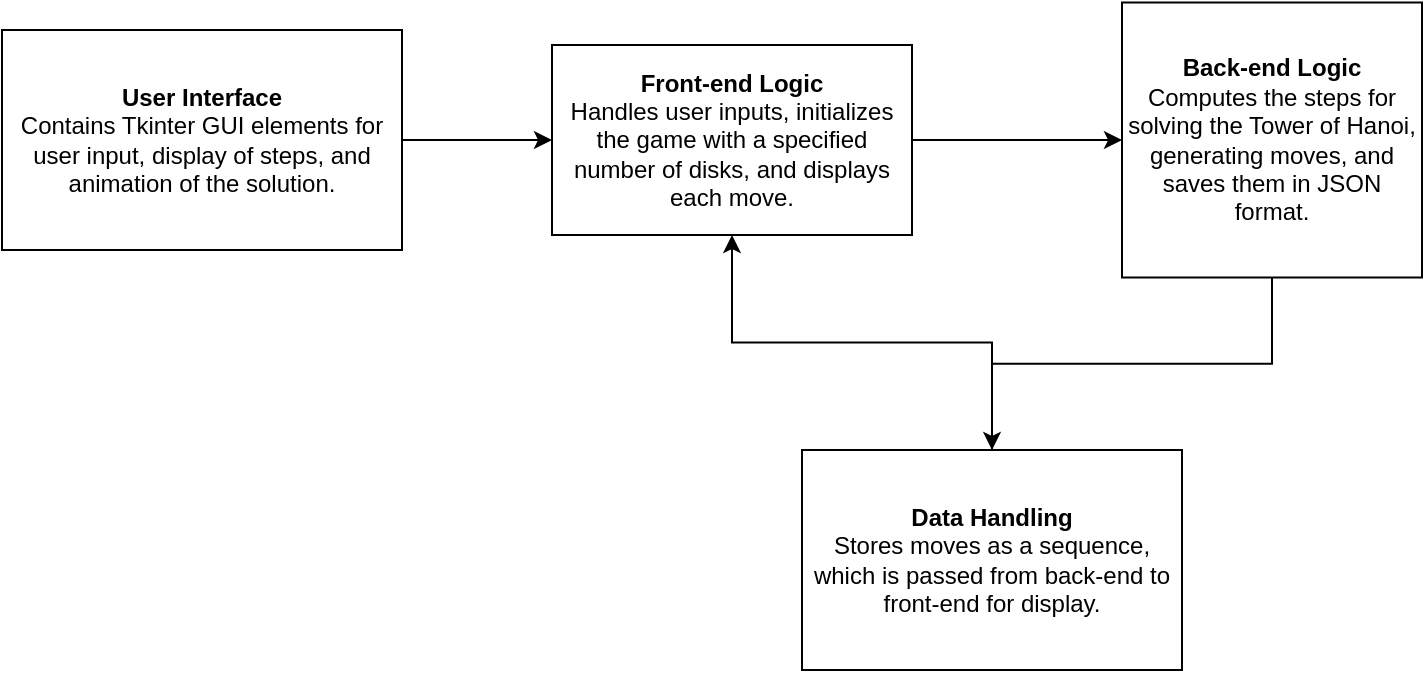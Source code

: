 <mxfile version="24.8.3">
  <diagram name="Page-1" id="5Wb0-40RqOYCl0tmLYHv">
    <mxGraphModel dx="1362" dy="795" grid="1" gridSize="10" guides="1" tooltips="1" connect="1" arrows="1" fold="1" page="1" pageScale="1" pageWidth="850" pageHeight="1100" math="0" shadow="0">
      <root>
        <mxCell id="0" />
        <mxCell id="1" parent="0" />
        <mxCell id="oworq0zyb9b8xem2JOyv-4" value="" style="edgeStyle=orthogonalEdgeStyle;rounded=0;orthogonalLoop=1;jettySize=auto;html=1;" edge="1" parent="1" source="oworq0zyb9b8xem2JOyv-2" target="oworq0zyb9b8xem2JOyv-3">
          <mxGeometry relative="1" as="geometry" />
        </mxCell>
        <mxCell id="oworq0zyb9b8xem2JOyv-2" value="&lt;div&gt;&lt;b&gt;User Interface &lt;br&gt;&lt;/b&gt;&lt;/div&gt;&lt;div&gt;Contains Tkinter GUI elements for user input, display of steps, and animation of the solution.&lt;/div&gt;" style="rounded=0;whiteSpace=wrap;html=1;" vertex="1" parent="1">
          <mxGeometry x="60" y="300" width="200" height="110" as="geometry" />
        </mxCell>
        <mxCell id="oworq0zyb9b8xem2JOyv-6" value="" style="edgeStyle=orthogonalEdgeStyle;rounded=0;orthogonalLoop=1;jettySize=auto;html=1;" edge="1" parent="1" source="oworq0zyb9b8xem2JOyv-3" target="oworq0zyb9b8xem2JOyv-5">
          <mxGeometry relative="1" as="geometry" />
        </mxCell>
        <mxCell id="oworq0zyb9b8xem2JOyv-3" value="&lt;div&gt;&lt;b&gt;Front-end Logic&lt;/b&gt;&lt;/div&gt;&lt;div&gt;Handles user inputs, initializes the game with a specified number of disks, and displays each move.&lt;/div&gt;" style="whiteSpace=wrap;html=1;rounded=0;" vertex="1" parent="1">
          <mxGeometry x="335" y="307.5" width="180" height="95" as="geometry" />
        </mxCell>
        <mxCell id="oworq0zyb9b8xem2JOyv-8" value="" style="edgeStyle=orthogonalEdgeStyle;rounded=0;orthogonalLoop=1;jettySize=auto;html=1;" edge="1" parent="1" source="oworq0zyb9b8xem2JOyv-5" target="oworq0zyb9b8xem2JOyv-7">
          <mxGeometry relative="1" as="geometry" />
        </mxCell>
        <mxCell id="oworq0zyb9b8xem2JOyv-5" value="&lt;div&gt;&lt;b&gt;Back-end Logic&lt;/b&gt;&lt;/div&gt;&lt;div&gt;Computes the steps for solving the Tower of Hanoi, generating moves, and saves them in JSON format.&lt;/div&gt;" style="whiteSpace=wrap;html=1;rounded=0;" vertex="1" parent="1">
          <mxGeometry x="620" y="286.25" width="150" height="137.5" as="geometry" />
        </mxCell>
        <mxCell id="oworq0zyb9b8xem2JOyv-9" style="edgeStyle=orthogonalEdgeStyle;rounded=0;orthogonalLoop=1;jettySize=auto;html=1;entryX=0.5;entryY=1;entryDx=0;entryDy=0;" edge="1" parent="1" source="oworq0zyb9b8xem2JOyv-7" target="oworq0zyb9b8xem2JOyv-3">
          <mxGeometry relative="1" as="geometry" />
        </mxCell>
        <mxCell id="oworq0zyb9b8xem2JOyv-7" value="&lt;div&gt;&lt;b&gt;Data Handling&lt;/b&gt;&lt;/div&gt;&lt;div&gt;Stores moves as a sequence, which is passed from back-end to front-end for display.&lt;/div&gt;" style="whiteSpace=wrap;html=1;rounded=0;" vertex="1" parent="1">
          <mxGeometry x="460" y="510" width="190" height="110" as="geometry" />
        </mxCell>
      </root>
    </mxGraphModel>
  </diagram>
</mxfile>
